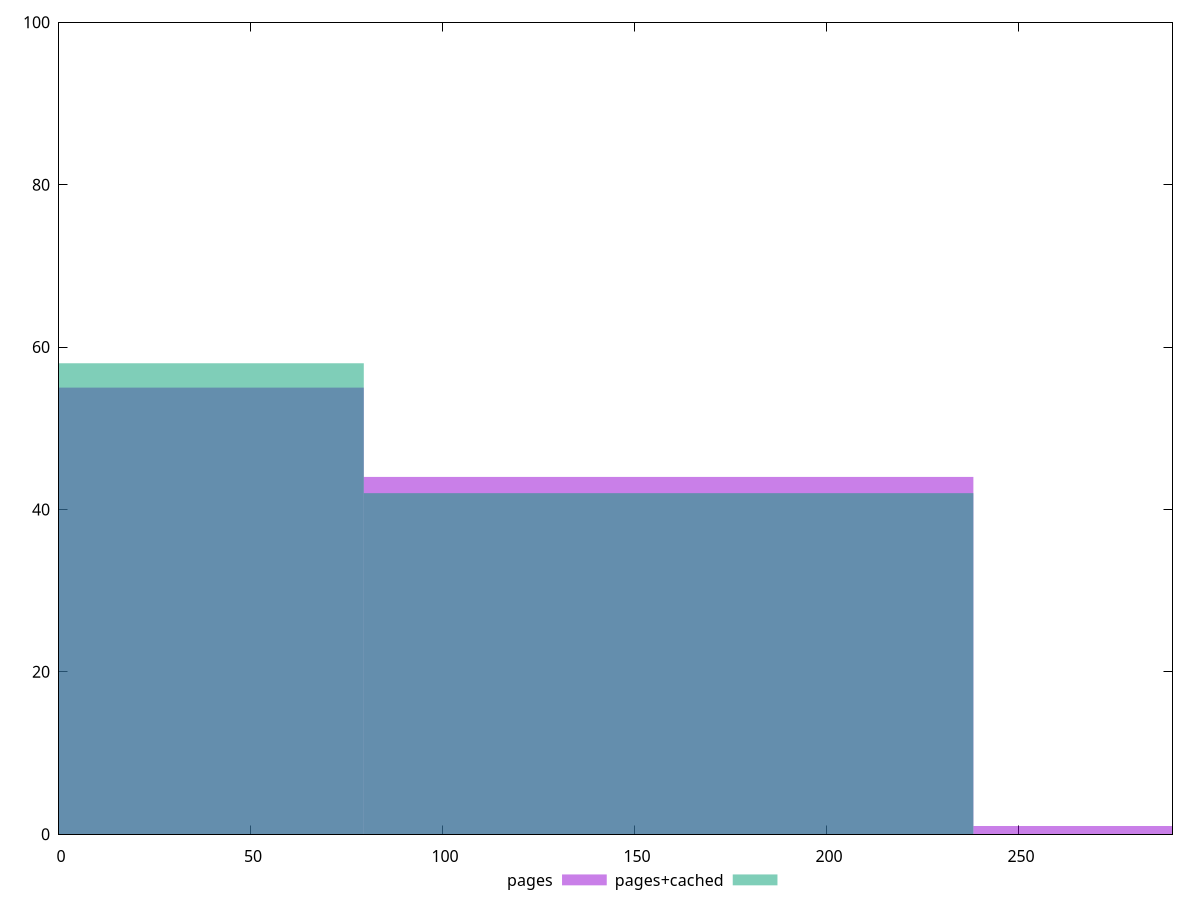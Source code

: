 reset

$pages <<EOF
158.76104444876046 44
0 55
317.5220888975209 1
EOF

$pagesCached <<EOF
0 58
158.76104444876046 42
EOF

set key outside below
set boxwidth 158.76104444876046
set xrange [0:290]
set yrange [0:100]
set trange [0:100]
set style fill transparent solid 0.5 noborder
set terminal svg size 640, 500 enhanced background rgb 'white'
set output "report_00018_2021-02-10T15-25-16.877Z/unused-css-rules/comparison/histogram/0_vs_1.svg"

plot $pages title "pages" with boxes, \
     $pagesCached title "pages+cached" with boxes

reset
